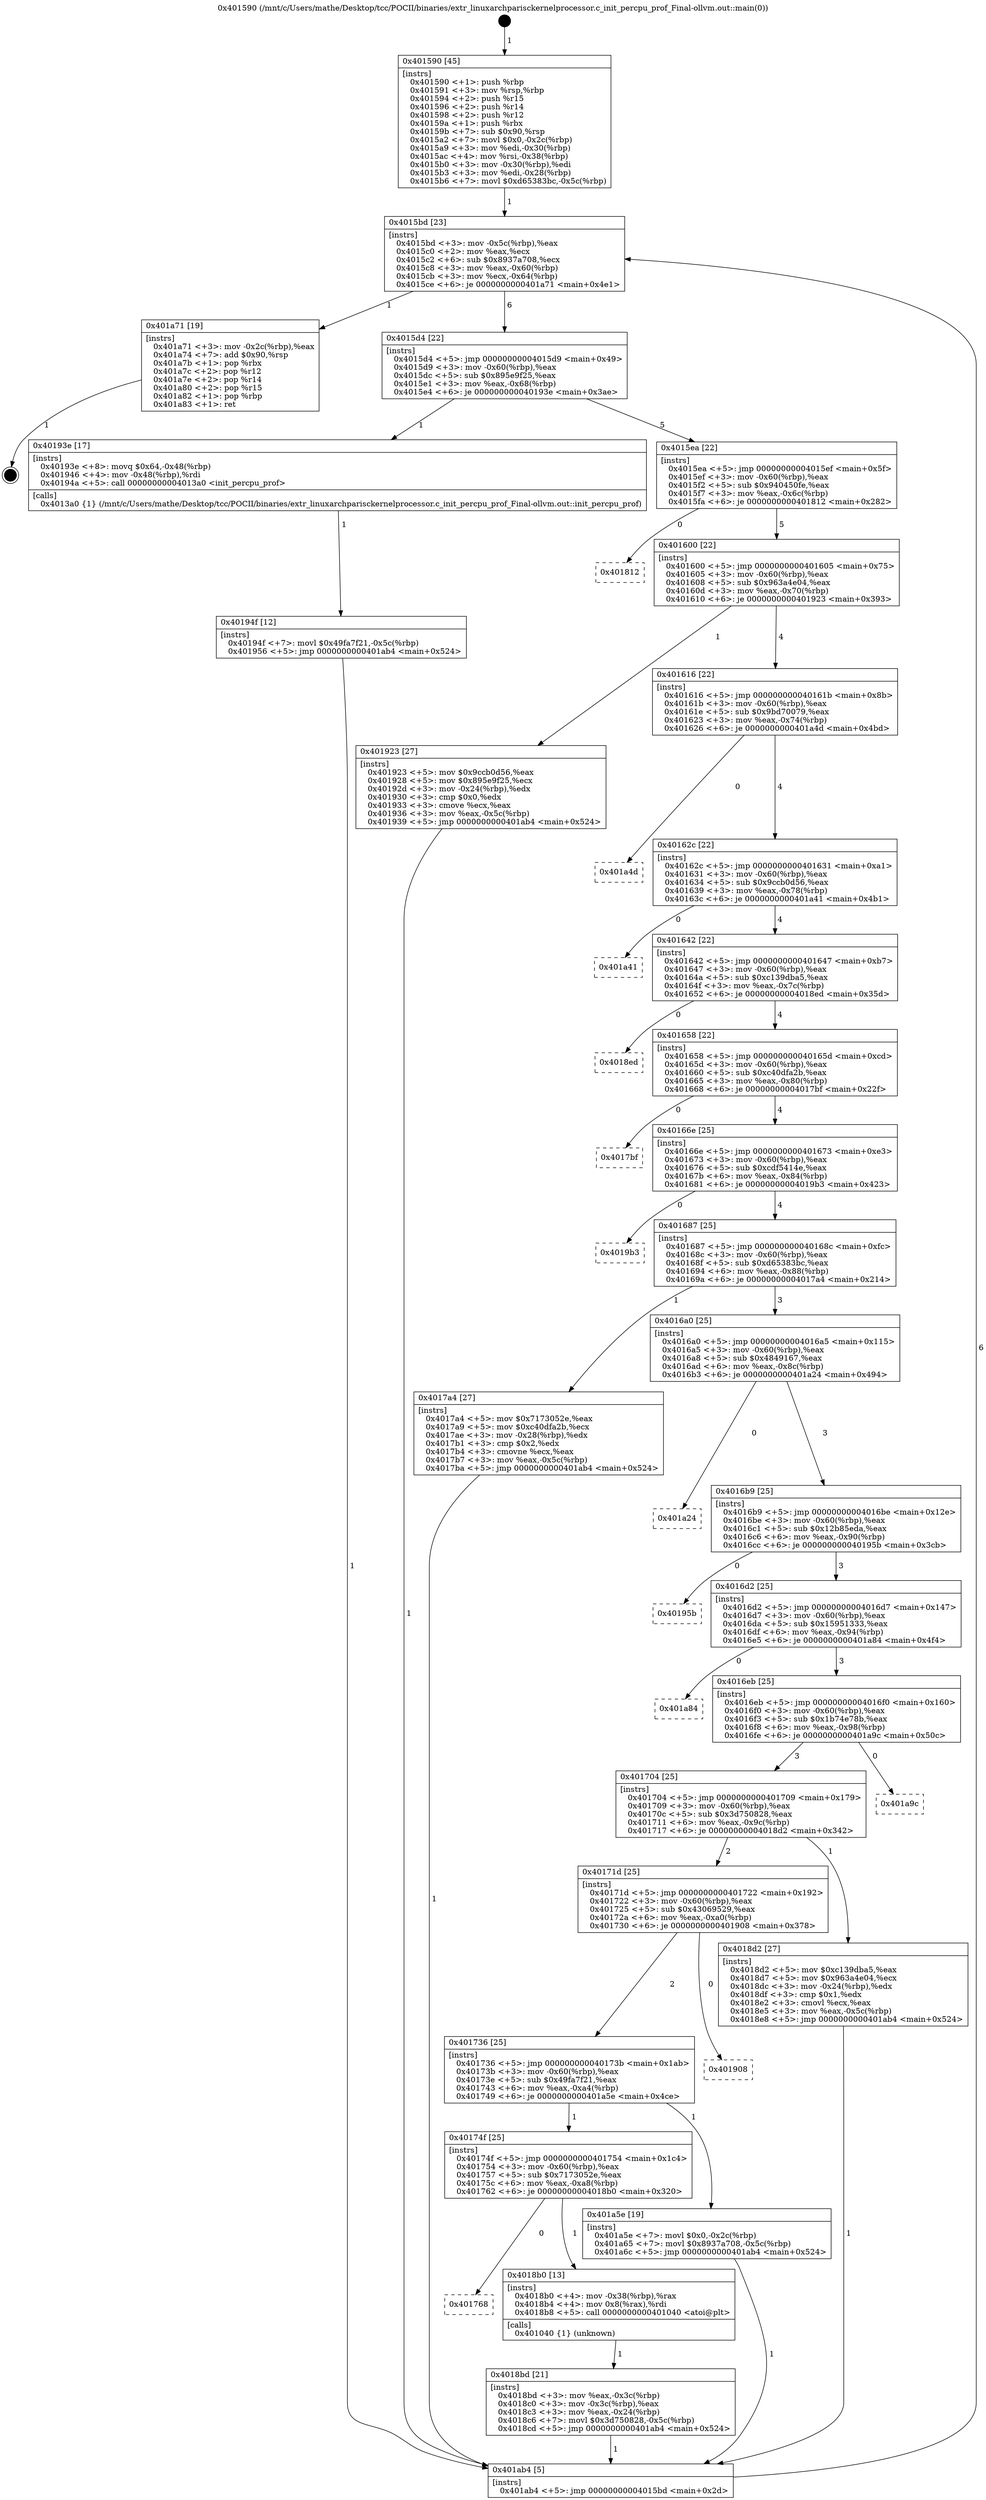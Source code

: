 digraph "0x401590" {
  label = "0x401590 (/mnt/c/Users/mathe/Desktop/tcc/POCII/binaries/extr_linuxarchparisckernelprocessor.c_init_percpu_prof_Final-ollvm.out::main(0))"
  labelloc = "t"
  node[shape=record]

  Entry [label="",width=0.3,height=0.3,shape=circle,fillcolor=black,style=filled]
  "0x4015bd" [label="{
     0x4015bd [23]\l
     | [instrs]\l
     &nbsp;&nbsp;0x4015bd \<+3\>: mov -0x5c(%rbp),%eax\l
     &nbsp;&nbsp;0x4015c0 \<+2\>: mov %eax,%ecx\l
     &nbsp;&nbsp;0x4015c2 \<+6\>: sub $0x8937a708,%ecx\l
     &nbsp;&nbsp;0x4015c8 \<+3\>: mov %eax,-0x60(%rbp)\l
     &nbsp;&nbsp;0x4015cb \<+3\>: mov %ecx,-0x64(%rbp)\l
     &nbsp;&nbsp;0x4015ce \<+6\>: je 0000000000401a71 \<main+0x4e1\>\l
  }"]
  "0x401a71" [label="{
     0x401a71 [19]\l
     | [instrs]\l
     &nbsp;&nbsp;0x401a71 \<+3\>: mov -0x2c(%rbp),%eax\l
     &nbsp;&nbsp;0x401a74 \<+7\>: add $0x90,%rsp\l
     &nbsp;&nbsp;0x401a7b \<+1\>: pop %rbx\l
     &nbsp;&nbsp;0x401a7c \<+2\>: pop %r12\l
     &nbsp;&nbsp;0x401a7e \<+2\>: pop %r14\l
     &nbsp;&nbsp;0x401a80 \<+2\>: pop %r15\l
     &nbsp;&nbsp;0x401a82 \<+1\>: pop %rbp\l
     &nbsp;&nbsp;0x401a83 \<+1\>: ret\l
  }"]
  "0x4015d4" [label="{
     0x4015d4 [22]\l
     | [instrs]\l
     &nbsp;&nbsp;0x4015d4 \<+5\>: jmp 00000000004015d9 \<main+0x49\>\l
     &nbsp;&nbsp;0x4015d9 \<+3\>: mov -0x60(%rbp),%eax\l
     &nbsp;&nbsp;0x4015dc \<+5\>: sub $0x895e9f25,%eax\l
     &nbsp;&nbsp;0x4015e1 \<+3\>: mov %eax,-0x68(%rbp)\l
     &nbsp;&nbsp;0x4015e4 \<+6\>: je 000000000040193e \<main+0x3ae\>\l
  }"]
  Exit [label="",width=0.3,height=0.3,shape=circle,fillcolor=black,style=filled,peripheries=2]
  "0x40193e" [label="{
     0x40193e [17]\l
     | [instrs]\l
     &nbsp;&nbsp;0x40193e \<+8\>: movq $0x64,-0x48(%rbp)\l
     &nbsp;&nbsp;0x401946 \<+4\>: mov -0x48(%rbp),%rdi\l
     &nbsp;&nbsp;0x40194a \<+5\>: call 00000000004013a0 \<init_percpu_prof\>\l
     | [calls]\l
     &nbsp;&nbsp;0x4013a0 \{1\} (/mnt/c/Users/mathe/Desktop/tcc/POCII/binaries/extr_linuxarchparisckernelprocessor.c_init_percpu_prof_Final-ollvm.out::init_percpu_prof)\l
  }"]
  "0x4015ea" [label="{
     0x4015ea [22]\l
     | [instrs]\l
     &nbsp;&nbsp;0x4015ea \<+5\>: jmp 00000000004015ef \<main+0x5f\>\l
     &nbsp;&nbsp;0x4015ef \<+3\>: mov -0x60(%rbp),%eax\l
     &nbsp;&nbsp;0x4015f2 \<+5\>: sub $0x940450fe,%eax\l
     &nbsp;&nbsp;0x4015f7 \<+3\>: mov %eax,-0x6c(%rbp)\l
     &nbsp;&nbsp;0x4015fa \<+6\>: je 0000000000401812 \<main+0x282\>\l
  }"]
  "0x40194f" [label="{
     0x40194f [12]\l
     | [instrs]\l
     &nbsp;&nbsp;0x40194f \<+7\>: movl $0x49fa7f21,-0x5c(%rbp)\l
     &nbsp;&nbsp;0x401956 \<+5\>: jmp 0000000000401ab4 \<main+0x524\>\l
  }"]
  "0x401812" [label="{
     0x401812\l
  }", style=dashed]
  "0x401600" [label="{
     0x401600 [22]\l
     | [instrs]\l
     &nbsp;&nbsp;0x401600 \<+5\>: jmp 0000000000401605 \<main+0x75\>\l
     &nbsp;&nbsp;0x401605 \<+3\>: mov -0x60(%rbp),%eax\l
     &nbsp;&nbsp;0x401608 \<+5\>: sub $0x963a4e04,%eax\l
     &nbsp;&nbsp;0x40160d \<+3\>: mov %eax,-0x70(%rbp)\l
     &nbsp;&nbsp;0x401610 \<+6\>: je 0000000000401923 \<main+0x393\>\l
  }"]
  "0x4018bd" [label="{
     0x4018bd [21]\l
     | [instrs]\l
     &nbsp;&nbsp;0x4018bd \<+3\>: mov %eax,-0x3c(%rbp)\l
     &nbsp;&nbsp;0x4018c0 \<+3\>: mov -0x3c(%rbp),%eax\l
     &nbsp;&nbsp;0x4018c3 \<+3\>: mov %eax,-0x24(%rbp)\l
     &nbsp;&nbsp;0x4018c6 \<+7\>: movl $0x3d750828,-0x5c(%rbp)\l
     &nbsp;&nbsp;0x4018cd \<+5\>: jmp 0000000000401ab4 \<main+0x524\>\l
  }"]
  "0x401923" [label="{
     0x401923 [27]\l
     | [instrs]\l
     &nbsp;&nbsp;0x401923 \<+5\>: mov $0x9ccb0d56,%eax\l
     &nbsp;&nbsp;0x401928 \<+5\>: mov $0x895e9f25,%ecx\l
     &nbsp;&nbsp;0x40192d \<+3\>: mov -0x24(%rbp),%edx\l
     &nbsp;&nbsp;0x401930 \<+3\>: cmp $0x0,%edx\l
     &nbsp;&nbsp;0x401933 \<+3\>: cmove %ecx,%eax\l
     &nbsp;&nbsp;0x401936 \<+3\>: mov %eax,-0x5c(%rbp)\l
     &nbsp;&nbsp;0x401939 \<+5\>: jmp 0000000000401ab4 \<main+0x524\>\l
  }"]
  "0x401616" [label="{
     0x401616 [22]\l
     | [instrs]\l
     &nbsp;&nbsp;0x401616 \<+5\>: jmp 000000000040161b \<main+0x8b\>\l
     &nbsp;&nbsp;0x40161b \<+3\>: mov -0x60(%rbp),%eax\l
     &nbsp;&nbsp;0x40161e \<+5\>: sub $0x9bd70079,%eax\l
     &nbsp;&nbsp;0x401623 \<+3\>: mov %eax,-0x74(%rbp)\l
     &nbsp;&nbsp;0x401626 \<+6\>: je 0000000000401a4d \<main+0x4bd\>\l
  }"]
  "0x401768" [label="{
     0x401768\l
  }", style=dashed]
  "0x401a4d" [label="{
     0x401a4d\l
  }", style=dashed]
  "0x40162c" [label="{
     0x40162c [22]\l
     | [instrs]\l
     &nbsp;&nbsp;0x40162c \<+5\>: jmp 0000000000401631 \<main+0xa1\>\l
     &nbsp;&nbsp;0x401631 \<+3\>: mov -0x60(%rbp),%eax\l
     &nbsp;&nbsp;0x401634 \<+5\>: sub $0x9ccb0d56,%eax\l
     &nbsp;&nbsp;0x401639 \<+3\>: mov %eax,-0x78(%rbp)\l
     &nbsp;&nbsp;0x40163c \<+6\>: je 0000000000401a41 \<main+0x4b1\>\l
  }"]
  "0x4018b0" [label="{
     0x4018b0 [13]\l
     | [instrs]\l
     &nbsp;&nbsp;0x4018b0 \<+4\>: mov -0x38(%rbp),%rax\l
     &nbsp;&nbsp;0x4018b4 \<+4\>: mov 0x8(%rax),%rdi\l
     &nbsp;&nbsp;0x4018b8 \<+5\>: call 0000000000401040 \<atoi@plt\>\l
     | [calls]\l
     &nbsp;&nbsp;0x401040 \{1\} (unknown)\l
  }"]
  "0x401a41" [label="{
     0x401a41\l
  }", style=dashed]
  "0x401642" [label="{
     0x401642 [22]\l
     | [instrs]\l
     &nbsp;&nbsp;0x401642 \<+5\>: jmp 0000000000401647 \<main+0xb7\>\l
     &nbsp;&nbsp;0x401647 \<+3\>: mov -0x60(%rbp),%eax\l
     &nbsp;&nbsp;0x40164a \<+5\>: sub $0xc139dba5,%eax\l
     &nbsp;&nbsp;0x40164f \<+3\>: mov %eax,-0x7c(%rbp)\l
     &nbsp;&nbsp;0x401652 \<+6\>: je 00000000004018ed \<main+0x35d\>\l
  }"]
  "0x40174f" [label="{
     0x40174f [25]\l
     | [instrs]\l
     &nbsp;&nbsp;0x40174f \<+5\>: jmp 0000000000401754 \<main+0x1c4\>\l
     &nbsp;&nbsp;0x401754 \<+3\>: mov -0x60(%rbp),%eax\l
     &nbsp;&nbsp;0x401757 \<+5\>: sub $0x7173052e,%eax\l
     &nbsp;&nbsp;0x40175c \<+6\>: mov %eax,-0xa8(%rbp)\l
     &nbsp;&nbsp;0x401762 \<+6\>: je 00000000004018b0 \<main+0x320\>\l
  }"]
  "0x4018ed" [label="{
     0x4018ed\l
  }", style=dashed]
  "0x401658" [label="{
     0x401658 [22]\l
     | [instrs]\l
     &nbsp;&nbsp;0x401658 \<+5\>: jmp 000000000040165d \<main+0xcd\>\l
     &nbsp;&nbsp;0x40165d \<+3\>: mov -0x60(%rbp),%eax\l
     &nbsp;&nbsp;0x401660 \<+5\>: sub $0xc40dfa2b,%eax\l
     &nbsp;&nbsp;0x401665 \<+3\>: mov %eax,-0x80(%rbp)\l
     &nbsp;&nbsp;0x401668 \<+6\>: je 00000000004017bf \<main+0x22f\>\l
  }"]
  "0x401a5e" [label="{
     0x401a5e [19]\l
     | [instrs]\l
     &nbsp;&nbsp;0x401a5e \<+7\>: movl $0x0,-0x2c(%rbp)\l
     &nbsp;&nbsp;0x401a65 \<+7\>: movl $0x8937a708,-0x5c(%rbp)\l
     &nbsp;&nbsp;0x401a6c \<+5\>: jmp 0000000000401ab4 \<main+0x524\>\l
  }"]
  "0x4017bf" [label="{
     0x4017bf\l
  }", style=dashed]
  "0x40166e" [label="{
     0x40166e [25]\l
     | [instrs]\l
     &nbsp;&nbsp;0x40166e \<+5\>: jmp 0000000000401673 \<main+0xe3\>\l
     &nbsp;&nbsp;0x401673 \<+3\>: mov -0x60(%rbp),%eax\l
     &nbsp;&nbsp;0x401676 \<+5\>: sub $0xcdf5414e,%eax\l
     &nbsp;&nbsp;0x40167b \<+6\>: mov %eax,-0x84(%rbp)\l
     &nbsp;&nbsp;0x401681 \<+6\>: je 00000000004019b3 \<main+0x423\>\l
  }"]
  "0x401736" [label="{
     0x401736 [25]\l
     | [instrs]\l
     &nbsp;&nbsp;0x401736 \<+5\>: jmp 000000000040173b \<main+0x1ab\>\l
     &nbsp;&nbsp;0x40173b \<+3\>: mov -0x60(%rbp),%eax\l
     &nbsp;&nbsp;0x40173e \<+5\>: sub $0x49fa7f21,%eax\l
     &nbsp;&nbsp;0x401743 \<+6\>: mov %eax,-0xa4(%rbp)\l
     &nbsp;&nbsp;0x401749 \<+6\>: je 0000000000401a5e \<main+0x4ce\>\l
  }"]
  "0x4019b3" [label="{
     0x4019b3\l
  }", style=dashed]
  "0x401687" [label="{
     0x401687 [25]\l
     | [instrs]\l
     &nbsp;&nbsp;0x401687 \<+5\>: jmp 000000000040168c \<main+0xfc\>\l
     &nbsp;&nbsp;0x40168c \<+3\>: mov -0x60(%rbp),%eax\l
     &nbsp;&nbsp;0x40168f \<+5\>: sub $0xd65383bc,%eax\l
     &nbsp;&nbsp;0x401694 \<+6\>: mov %eax,-0x88(%rbp)\l
     &nbsp;&nbsp;0x40169a \<+6\>: je 00000000004017a4 \<main+0x214\>\l
  }"]
  "0x401908" [label="{
     0x401908\l
  }", style=dashed]
  "0x4017a4" [label="{
     0x4017a4 [27]\l
     | [instrs]\l
     &nbsp;&nbsp;0x4017a4 \<+5\>: mov $0x7173052e,%eax\l
     &nbsp;&nbsp;0x4017a9 \<+5\>: mov $0xc40dfa2b,%ecx\l
     &nbsp;&nbsp;0x4017ae \<+3\>: mov -0x28(%rbp),%edx\l
     &nbsp;&nbsp;0x4017b1 \<+3\>: cmp $0x2,%edx\l
     &nbsp;&nbsp;0x4017b4 \<+3\>: cmovne %ecx,%eax\l
     &nbsp;&nbsp;0x4017b7 \<+3\>: mov %eax,-0x5c(%rbp)\l
     &nbsp;&nbsp;0x4017ba \<+5\>: jmp 0000000000401ab4 \<main+0x524\>\l
  }"]
  "0x4016a0" [label="{
     0x4016a0 [25]\l
     | [instrs]\l
     &nbsp;&nbsp;0x4016a0 \<+5\>: jmp 00000000004016a5 \<main+0x115\>\l
     &nbsp;&nbsp;0x4016a5 \<+3\>: mov -0x60(%rbp),%eax\l
     &nbsp;&nbsp;0x4016a8 \<+5\>: sub $0x4849167,%eax\l
     &nbsp;&nbsp;0x4016ad \<+6\>: mov %eax,-0x8c(%rbp)\l
     &nbsp;&nbsp;0x4016b3 \<+6\>: je 0000000000401a24 \<main+0x494\>\l
  }"]
  "0x401ab4" [label="{
     0x401ab4 [5]\l
     | [instrs]\l
     &nbsp;&nbsp;0x401ab4 \<+5\>: jmp 00000000004015bd \<main+0x2d\>\l
  }"]
  "0x401590" [label="{
     0x401590 [45]\l
     | [instrs]\l
     &nbsp;&nbsp;0x401590 \<+1\>: push %rbp\l
     &nbsp;&nbsp;0x401591 \<+3\>: mov %rsp,%rbp\l
     &nbsp;&nbsp;0x401594 \<+2\>: push %r15\l
     &nbsp;&nbsp;0x401596 \<+2\>: push %r14\l
     &nbsp;&nbsp;0x401598 \<+2\>: push %r12\l
     &nbsp;&nbsp;0x40159a \<+1\>: push %rbx\l
     &nbsp;&nbsp;0x40159b \<+7\>: sub $0x90,%rsp\l
     &nbsp;&nbsp;0x4015a2 \<+7\>: movl $0x0,-0x2c(%rbp)\l
     &nbsp;&nbsp;0x4015a9 \<+3\>: mov %edi,-0x30(%rbp)\l
     &nbsp;&nbsp;0x4015ac \<+4\>: mov %rsi,-0x38(%rbp)\l
     &nbsp;&nbsp;0x4015b0 \<+3\>: mov -0x30(%rbp),%edi\l
     &nbsp;&nbsp;0x4015b3 \<+3\>: mov %edi,-0x28(%rbp)\l
     &nbsp;&nbsp;0x4015b6 \<+7\>: movl $0xd65383bc,-0x5c(%rbp)\l
  }"]
  "0x40171d" [label="{
     0x40171d [25]\l
     | [instrs]\l
     &nbsp;&nbsp;0x40171d \<+5\>: jmp 0000000000401722 \<main+0x192\>\l
     &nbsp;&nbsp;0x401722 \<+3\>: mov -0x60(%rbp),%eax\l
     &nbsp;&nbsp;0x401725 \<+5\>: sub $0x43069529,%eax\l
     &nbsp;&nbsp;0x40172a \<+6\>: mov %eax,-0xa0(%rbp)\l
     &nbsp;&nbsp;0x401730 \<+6\>: je 0000000000401908 \<main+0x378\>\l
  }"]
  "0x401a24" [label="{
     0x401a24\l
  }", style=dashed]
  "0x4016b9" [label="{
     0x4016b9 [25]\l
     | [instrs]\l
     &nbsp;&nbsp;0x4016b9 \<+5\>: jmp 00000000004016be \<main+0x12e\>\l
     &nbsp;&nbsp;0x4016be \<+3\>: mov -0x60(%rbp),%eax\l
     &nbsp;&nbsp;0x4016c1 \<+5\>: sub $0x12b85eda,%eax\l
     &nbsp;&nbsp;0x4016c6 \<+6\>: mov %eax,-0x90(%rbp)\l
     &nbsp;&nbsp;0x4016cc \<+6\>: je 000000000040195b \<main+0x3cb\>\l
  }"]
  "0x4018d2" [label="{
     0x4018d2 [27]\l
     | [instrs]\l
     &nbsp;&nbsp;0x4018d2 \<+5\>: mov $0xc139dba5,%eax\l
     &nbsp;&nbsp;0x4018d7 \<+5\>: mov $0x963a4e04,%ecx\l
     &nbsp;&nbsp;0x4018dc \<+3\>: mov -0x24(%rbp),%edx\l
     &nbsp;&nbsp;0x4018df \<+3\>: cmp $0x1,%edx\l
     &nbsp;&nbsp;0x4018e2 \<+3\>: cmovl %ecx,%eax\l
     &nbsp;&nbsp;0x4018e5 \<+3\>: mov %eax,-0x5c(%rbp)\l
     &nbsp;&nbsp;0x4018e8 \<+5\>: jmp 0000000000401ab4 \<main+0x524\>\l
  }"]
  "0x40195b" [label="{
     0x40195b\l
  }", style=dashed]
  "0x4016d2" [label="{
     0x4016d2 [25]\l
     | [instrs]\l
     &nbsp;&nbsp;0x4016d2 \<+5\>: jmp 00000000004016d7 \<main+0x147\>\l
     &nbsp;&nbsp;0x4016d7 \<+3\>: mov -0x60(%rbp),%eax\l
     &nbsp;&nbsp;0x4016da \<+5\>: sub $0x15951333,%eax\l
     &nbsp;&nbsp;0x4016df \<+6\>: mov %eax,-0x94(%rbp)\l
     &nbsp;&nbsp;0x4016e5 \<+6\>: je 0000000000401a84 \<main+0x4f4\>\l
  }"]
  "0x401704" [label="{
     0x401704 [25]\l
     | [instrs]\l
     &nbsp;&nbsp;0x401704 \<+5\>: jmp 0000000000401709 \<main+0x179\>\l
     &nbsp;&nbsp;0x401709 \<+3\>: mov -0x60(%rbp),%eax\l
     &nbsp;&nbsp;0x40170c \<+5\>: sub $0x3d750828,%eax\l
     &nbsp;&nbsp;0x401711 \<+6\>: mov %eax,-0x9c(%rbp)\l
     &nbsp;&nbsp;0x401717 \<+6\>: je 00000000004018d2 \<main+0x342\>\l
  }"]
  "0x401a84" [label="{
     0x401a84\l
  }", style=dashed]
  "0x4016eb" [label="{
     0x4016eb [25]\l
     | [instrs]\l
     &nbsp;&nbsp;0x4016eb \<+5\>: jmp 00000000004016f0 \<main+0x160\>\l
     &nbsp;&nbsp;0x4016f0 \<+3\>: mov -0x60(%rbp),%eax\l
     &nbsp;&nbsp;0x4016f3 \<+5\>: sub $0x1b74e78b,%eax\l
     &nbsp;&nbsp;0x4016f8 \<+6\>: mov %eax,-0x98(%rbp)\l
     &nbsp;&nbsp;0x4016fe \<+6\>: je 0000000000401a9c \<main+0x50c\>\l
  }"]
  "0x401a9c" [label="{
     0x401a9c\l
  }", style=dashed]
  Entry -> "0x401590" [label=" 1"]
  "0x4015bd" -> "0x401a71" [label=" 1"]
  "0x4015bd" -> "0x4015d4" [label=" 6"]
  "0x401a71" -> Exit [label=" 1"]
  "0x4015d4" -> "0x40193e" [label=" 1"]
  "0x4015d4" -> "0x4015ea" [label=" 5"]
  "0x401a5e" -> "0x401ab4" [label=" 1"]
  "0x4015ea" -> "0x401812" [label=" 0"]
  "0x4015ea" -> "0x401600" [label=" 5"]
  "0x40194f" -> "0x401ab4" [label=" 1"]
  "0x401600" -> "0x401923" [label=" 1"]
  "0x401600" -> "0x401616" [label=" 4"]
  "0x40193e" -> "0x40194f" [label=" 1"]
  "0x401616" -> "0x401a4d" [label=" 0"]
  "0x401616" -> "0x40162c" [label=" 4"]
  "0x401923" -> "0x401ab4" [label=" 1"]
  "0x40162c" -> "0x401a41" [label=" 0"]
  "0x40162c" -> "0x401642" [label=" 4"]
  "0x4018d2" -> "0x401ab4" [label=" 1"]
  "0x401642" -> "0x4018ed" [label=" 0"]
  "0x401642" -> "0x401658" [label=" 4"]
  "0x4018b0" -> "0x4018bd" [label=" 1"]
  "0x401658" -> "0x4017bf" [label=" 0"]
  "0x401658" -> "0x40166e" [label=" 4"]
  "0x40174f" -> "0x401768" [label=" 0"]
  "0x40166e" -> "0x4019b3" [label=" 0"]
  "0x40166e" -> "0x401687" [label=" 4"]
  "0x4018bd" -> "0x401ab4" [label=" 1"]
  "0x401687" -> "0x4017a4" [label=" 1"]
  "0x401687" -> "0x4016a0" [label=" 3"]
  "0x4017a4" -> "0x401ab4" [label=" 1"]
  "0x401590" -> "0x4015bd" [label=" 1"]
  "0x401ab4" -> "0x4015bd" [label=" 6"]
  "0x401736" -> "0x40174f" [label=" 1"]
  "0x4016a0" -> "0x401a24" [label=" 0"]
  "0x4016a0" -> "0x4016b9" [label=" 3"]
  "0x40174f" -> "0x4018b0" [label=" 1"]
  "0x4016b9" -> "0x40195b" [label=" 0"]
  "0x4016b9" -> "0x4016d2" [label=" 3"]
  "0x40171d" -> "0x401736" [label=" 2"]
  "0x4016d2" -> "0x401a84" [label=" 0"]
  "0x4016d2" -> "0x4016eb" [label=" 3"]
  "0x401736" -> "0x401a5e" [label=" 1"]
  "0x4016eb" -> "0x401a9c" [label=" 0"]
  "0x4016eb" -> "0x401704" [label=" 3"]
  "0x40171d" -> "0x401908" [label=" 0"]
  "0x401704" -> "0x4018d2" [label=" 1"]
  "0x401704" -> "0x40171d" [label=" 2"]
}
